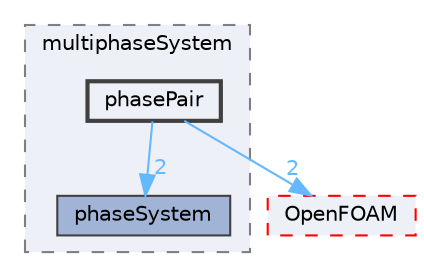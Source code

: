 digraph "src/phaseSystemModels/reactingEuler/multiphaseSystem/phasePair"
{
 // LATEX_PDF_SIZE
  bgcolor="transparent";
  edge [fontname=Helvetica,fontsize=10,labelfontname=Helvetica,labelfontsize=10];
  node [fontname=Helvetica,fontsize=10,shape=box,height=0.2,width=0.4];
  compound=true
  subgraph clusterdir_4edcd2f80655d7be3718758b13a7ab40 {
    graph [ bgcolor="#edf0f7", pencolor="grey50", label="multiphaseSystem", fontname=Helvetica,fontsize=10 style="filled,dashed", URL="dir_4edcd2f80655d7be3718758b13a7ab40.html",tooltip=""]
  dir_dfe19b54a98af0254be9d6c989217747 [label="phaseSystem", fillcolor="#a2b4d6", color="grey25", style="filled", URL="dir_dfe19b54a98af0254be9d6c989217747.html",tooltip=""];
  dir_c615a8579e7c1754e0a7c9d4b42dfc94 [label="phasePair", fillcolor="#edf0f7", color="grey25", style="filled,bold", URL="dir_c615a8579e7c1754e0a7c9d4b42dfc94.html",tooltip=""];
  }
  dir_c5473ff19b20e6ec4dfe5c310b3778a8 [label="OpenFOAM", fillcolor="#edf0f7", color="red", style="filled,dashed", URL="dir_c5473ff19b20e6ec4dfe5c310b3778a8.html",tooltip=""];
  dir_c615a8579e7c1754e0a7c9d4b42dfc94->dir_c5473ff19b20e6ec4dfe5c310b3778a8 [headlabel="2", labeldistance=1.5 headhref="dir_002898_002695.html" href="dir_002898_002695.html" color="steelblue1" fontcolor="steelblue1"];
  dir_c615a8579e7c1754e0a7c9d4b42dfc94->dir_dfe19b54a98af0254be9d6c989217747 [headlabel="2", labeldistance=1.5 headhref="dir_002898_002906.html" href="dir_002898_002906.html" color="steelblue1" fontcolor="steelblue1"];
}

